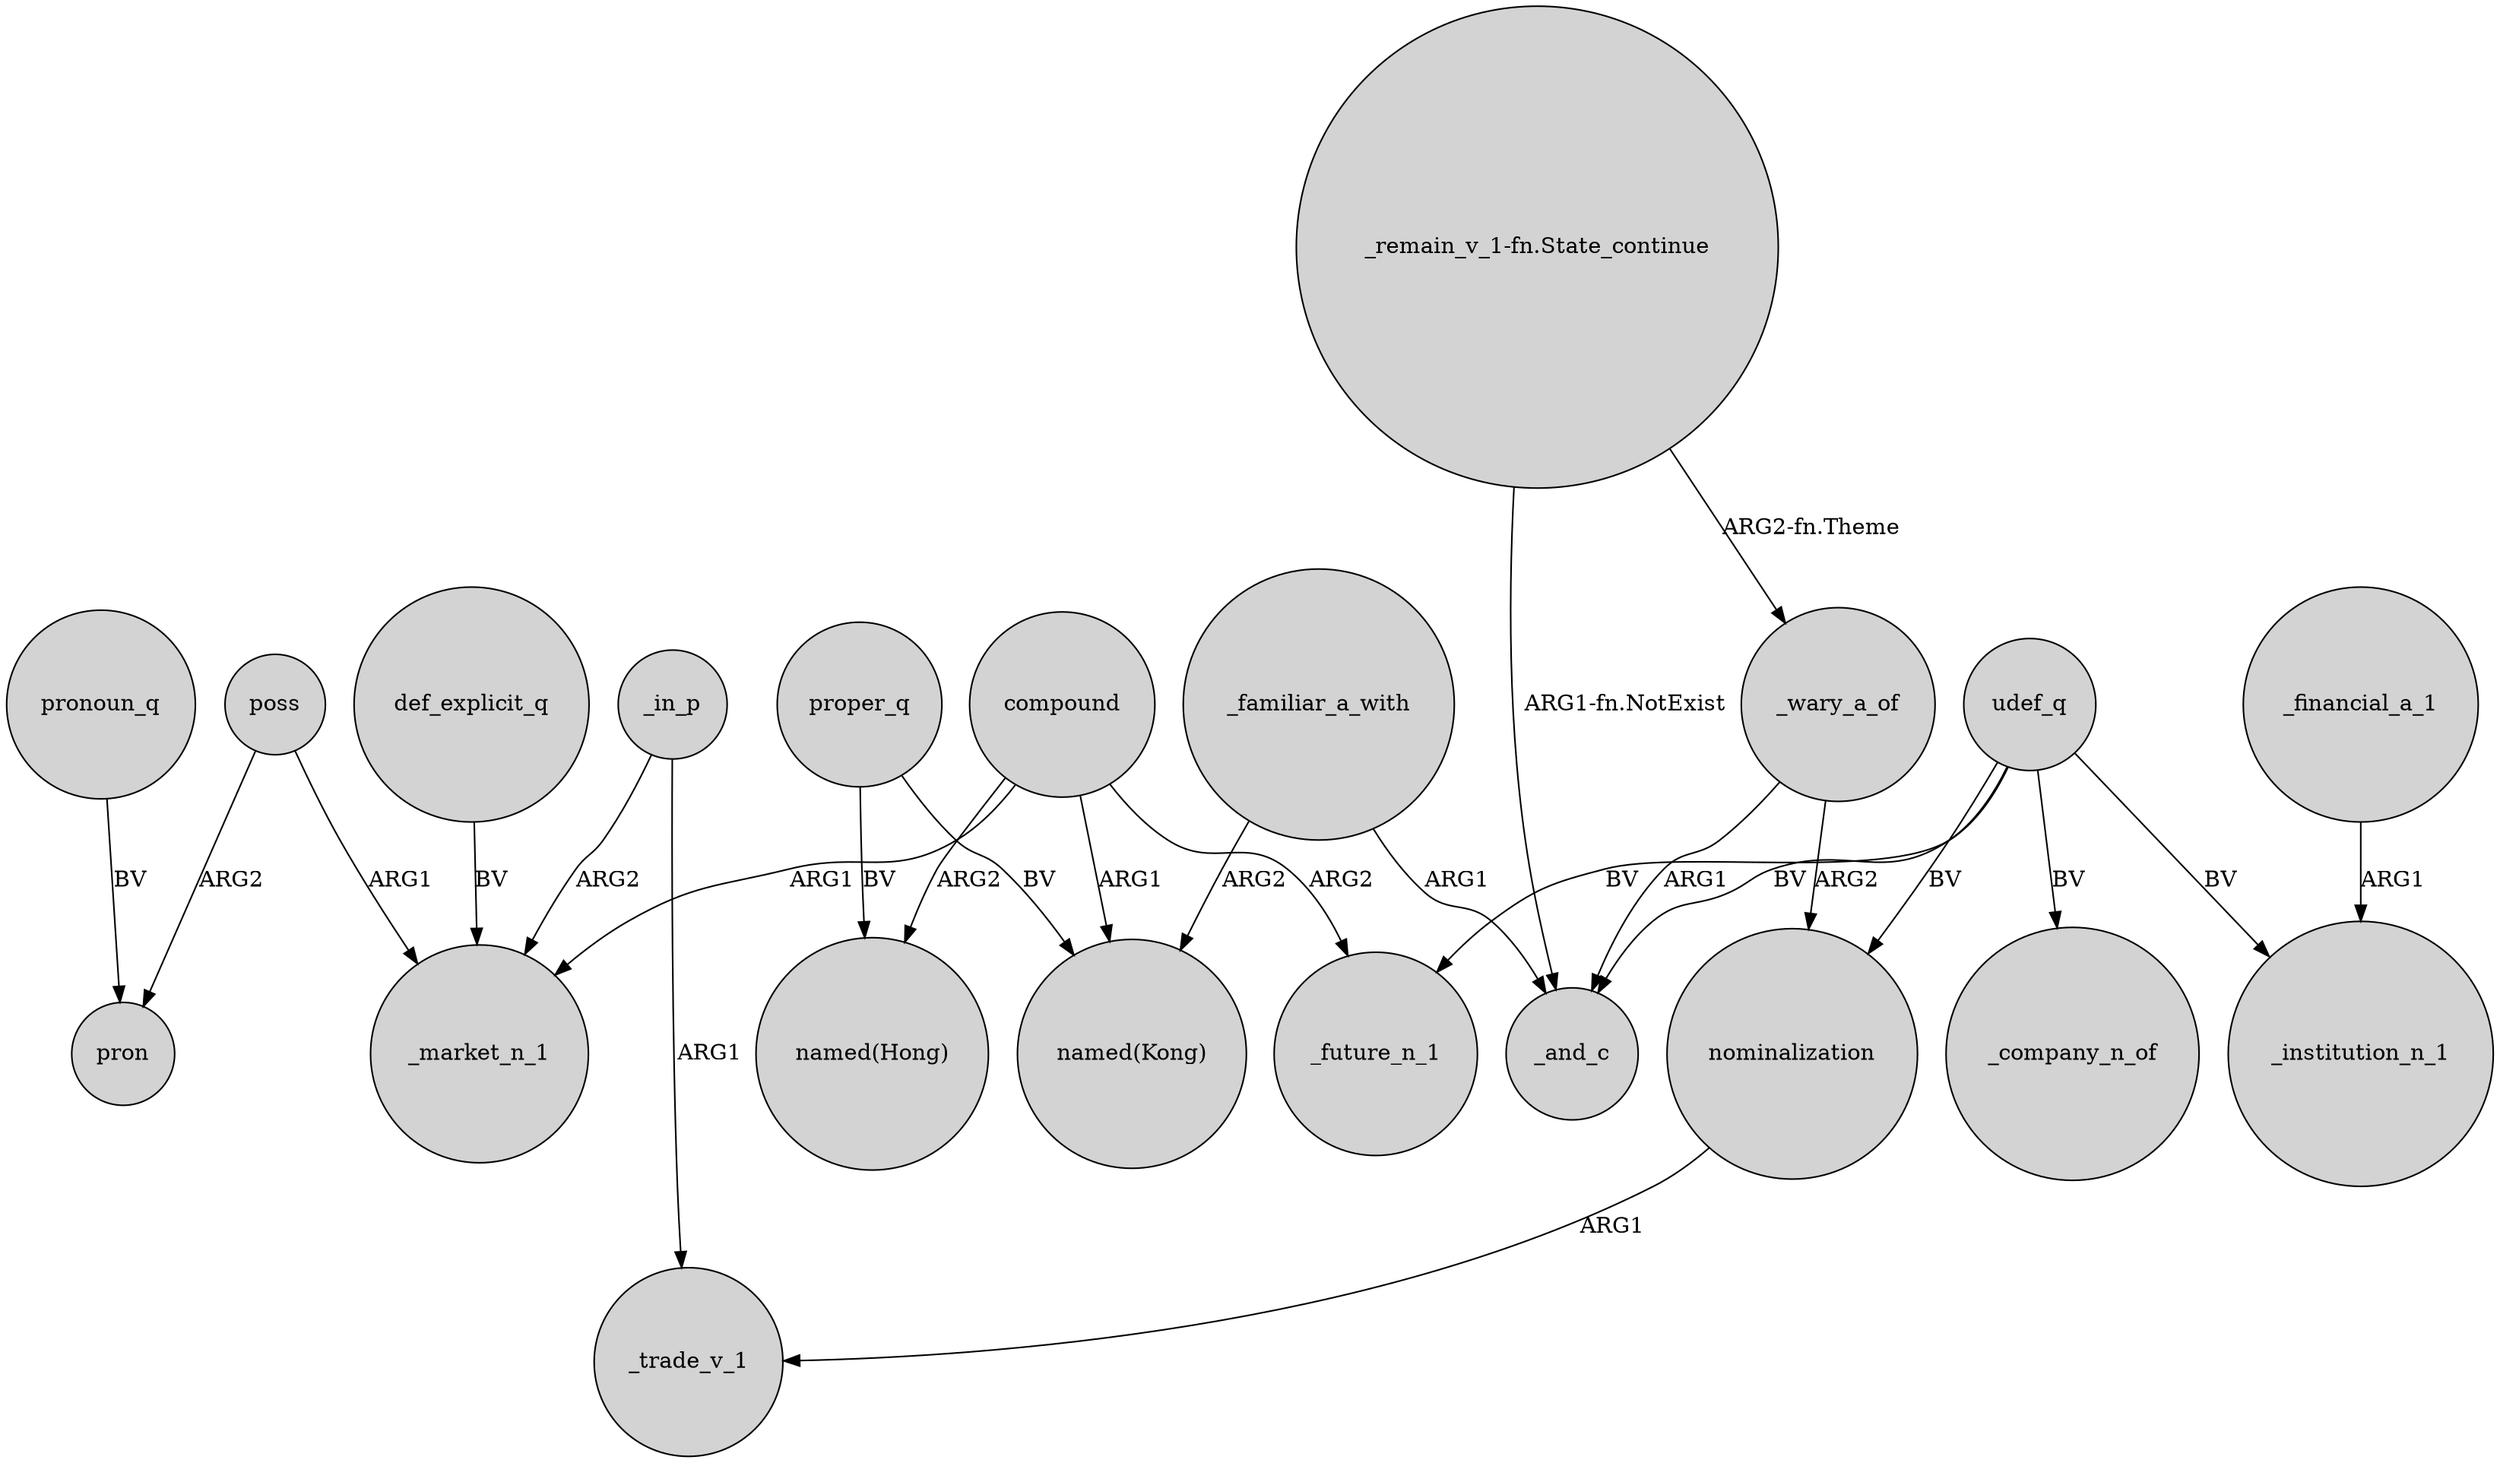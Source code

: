 digraph {
	node [shape=circle style=filled]
	poss -> pron [label=ARG2]
	compound -> "named(Hong)" [label=ARG2]
	def_explicit_q -> _market_n_1 [label=BV]
	nominalization -> _trade_v_1 [label=ARG1]
	compound -> _future_n_1 [label=ARG2]
	udef_q -> _institution_n_1 [label=BV]
	_wary_a_of -> _and_c [label=ARG1]
	"_remain_v_1-fn.State_continue" -> _and_c [label="ARG1-fn.NotExist"]
	_familiar_a_with -> _and_c [label=ARG1]
	proper_q -> "named(Hong)" [label=BV]
	poss -> _market_n_1 [label=ARG1]
	pronoun_q -> pron [label=BV]
	_financial_a_1 -> _institution_n_1 [label=ARG1]
	_in_p -> _trade_v_1 [label=ARG1]
	proper_q -> "named(Kong)" [label=BV]
	udef_q -> _future_n_1 [label=BV]
	udef_q -> nominalization [label=BV]
	_familiar_a_with -> "named(Kong)" [label=ARG2]
	_in_p -> _market_n_1 [label=ARG2]
	compound -> _market_n_1 [label=ARG1]
	udef_q -> _company_n_of [label=BV]
	udef_q -> _and_c [label=BV]
	"_remain_v_1-fn.State_continue" -> _wary_a_of [label="ARG2-fn.Theme"]
	compound -> "named(Kong)" [label=ARG1]
	_wary_a_of -> nominalization [label=ARG2]
}
